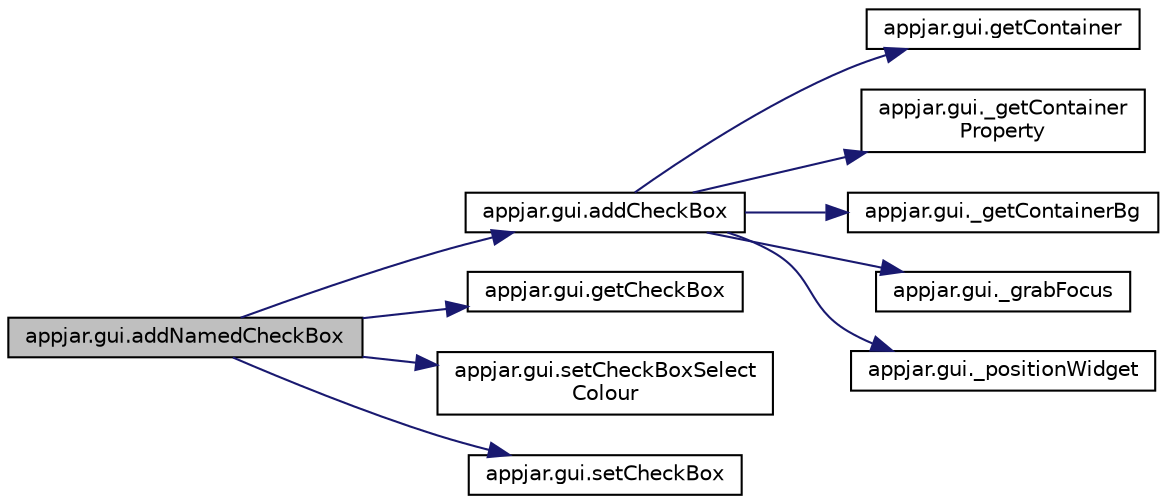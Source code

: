 digraph "appjar.gui.addNamedCheckBox"
{
  edge [fontname="Helvetica",fontsize="10",labelfontname="Helvetica",labelfontsize="10"];
  node [fontname="Helvetica",fontsize="10",shape=record];
  rankdir="LR";
  Node674 [label="appjar.gui.addNamedCheckBox",height=0.2,width=0.4,color="black", fillcolor="grey75", style="filled", fontcolor="black"];
  Node674 -> Node675 [color="midnightblue",fontsize="10",style="solid",fontname="Helvetica"];
  Node675 [label="appjar.gui.addCheckBox",height=0.2,width=0.4,color="black", fillcolor="white", style="filled",URL="$classappjar_1_1gui.html#a65dadc504c218227cf826fccaa795b89"];
  Node675 -> Node676 [color="midnightblue",fontsize="10",style="solid",fontname="Helvetica"];
  Node676 [label="appjar.gui.getContainer",height=0.2,width=0.4,color="black", fillcolor="white", style="filled",URL="$classappjar_1_1gui.html#a2e8ea27bae5f6758257be218c8279b56"];
  Node675 -> Node677 [color="midnightblue",fontsize="10",style="solid",fontname="Helvetica"];
  Node677 [label="appjar.gui._getContainer\lProperty",height=0.2,width=0.4,color="black", fillcolor="white", style="filled",URL="$classappjar_1_1gui.html#aa5d65e2282cfbe0a4b963b369e7d4e51"];
  Node675 -> Node678 [color="midnightblue",fontsize="10",style="solid",fontname="Helvetica"];
  Node678 [label="appjar.gui._getContainerBg",height=0.2,width=0.4,color="black", fillcolor="white", style="filled",URL="$classappjar_1_1gui.html#a120b8d0d6e0b536ac8735df1ffefd37a"];
  Node675 -> Node679 [color="midnightblue",fontsize="10",style="solid",fontname="Helvetica"];
  Node679 [label="appjar.gui._grabFocus",height=0.2,width=0.4,color="black", fillcolor="white", style="filled",URL="$classappjar_1_1gui.html#a955fd18aaabc99392cfdbf7809a862de"];
  Node675 -> Node680 [color="midnightblue",fontsize="10",style="solid",fontname="Helvetica"];
  Node680 [label="appjar.gui._positionWidget",height=0.2,width=0.4,color="black", fillcolor="white", style="filled",URL="$classappjar_1_1gui.html#a073b1298767aeb92dd77b77cb6000e8c"];
  Node674 -> Node681 [color="midnightblue",fontsize="10",style="solid",fontname="Helvetica"];
  Node681 [label="appjar.gui.getCheckBox",height=0.2,width=0.4,color="black", fillcolor="white", style="filled",URL="$classappjar_1_1gui.html#a1c08bb4ed7a20a9a540ac7ce370eb236"];
  Node674 -> Node682 [color="midnightblue",fontsize="10",style="solid",fontname="Helvetica"];
  Node682 [label="appjar.gui.setCheckBoxSelect\lColour",height=0.2,width=0.4,color="black", fillcolor="white", style="filled",URL="$classappjar_1_1gui.html#a6d32eee0af31a5eb7f0888d1e6c5b2df"];
  Node674 -> Node683 [color="midnightblue",fontsize="10",style="solid",fontname="Helvetica"];
  Node683 [label="appjar.gui.setCheckBox",height=0.2,width=0.4,color="black", fillcolor="white", style="filled",URL="$classappjar_1_1gui.html#a4af955974473127c2bec7749b1c123c3"];
}
